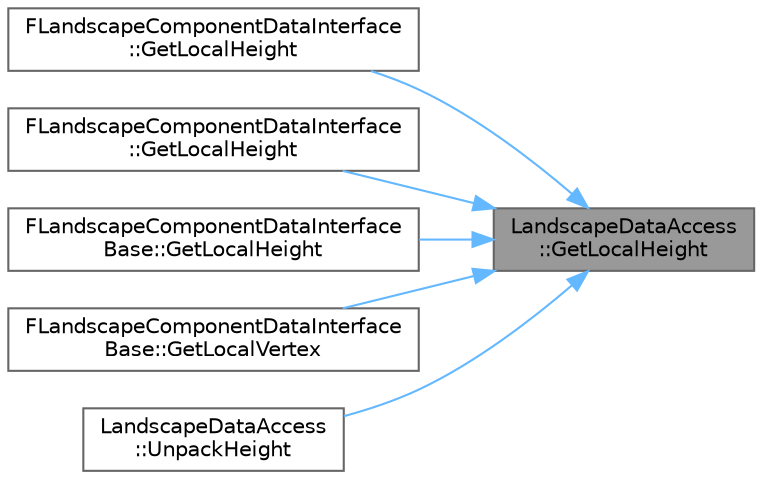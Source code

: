digraph "LandscapeDataAccess::GetLocalHeight"
{
 // INTERACTIVE_SVG=YES
 // LATEX_PDF_SIZE
  bgcolor="transparent";
  edge [fontname=Helvetica,fontsize=10,labelfontname=Helvetica,labelfontsize=10];
  node [fontname=Helvetica,fontsize=10,shape=box,height=0.2,width=0.4];
  rankdir="RL";
  Node1 [id="Node000001",label="LandscapeDataAccess\l::GetLocalHeight",height=0.2,width=0.4,color="gray40", fillcolor="grey60", style="filled", fontcolor="black",tooltip=" "];
  Node1 -> Node2 [id="edge1_Node000001_Node000002",dir="back",color="steelblue1",style="solid",tooltip=" "];
  Node2 [id="Node000002",label="FLandscapeComponentDataInterface\l::GetLocalHeight",height=0.2,width=0.4,color="grey40", fillcolor="white", style="filled",URL="$d6/d7a/structFLandscapeComponentDataInterface.html#ab57eda6349b79ab50b77d2cf7dd2b7ac",tooltip=" "];
  Node1 -> Node3 [id="edge2_Node000001_Node000003",dir="back",color="steelblue1",style="solid",tooltip=" "];
  Node3 [id="Node000003",label="FLandscapeComponentDataInterface\l::GetLocalHeight",height=0.2,width=0.4,color="grey40", fillcolor="white", style="filled",URL="$d6/d7a/structFLandscapeComponentDataInterface.html#a7fa1ebb287e979af17b99c8b64ddd2af",tooltip=" "];
  Node1 -> Node4 [id="edge3_Node000001_Node000004",dir="back",color="steelblue1",style="solid",tooltip=" "];
  Node4 [id="Node000004",label="FLandscapeComponentDataInterface\lBase::GetLocalHeight",height=0.2,width=0.4,color="grey40", fillcolor="white", style="filled",URL="$d3/d5b/structFLandscapeComponentDataInterfaceBase.html#a78bd557244a35c823dcd1da32933e24c",tooltip=" "];
  Node1 -> Node5 [id="edge4_Node000001_Node000005",dir="back",color="steelblue1",style="solid",tooltip=" "];
  Node5 [id="Node000005",label="FLandscapeComponentDataInterface\lBase::GetLocalVertex",height=0.2,width=0.4,color="grey40", fillcolor="white", style="filled",URL="$d3/d5b/structFLandscapeComponentDataInterfaceBase.html#a5c71ddf8aa5ecf448f919fbd1035a399",tooltip=" "];
  Node1 -> Node6 [id="edge5_Node000001_Node000006",dir="back",color="steelblue1",style="solid",tooltip=" "];
  Node6 [id="Node000006",label="LandscapeDataAccess\l::UnpackHeight",height=0.2,width=0.4,color="grey40", fillcolor="white", style="filled",URL="$db/d3a/namespaceLandscapeDataAccess.html#a9060489cd7c90ca6ebe83a1faaa5d9ab",tooltip=" "];
}
